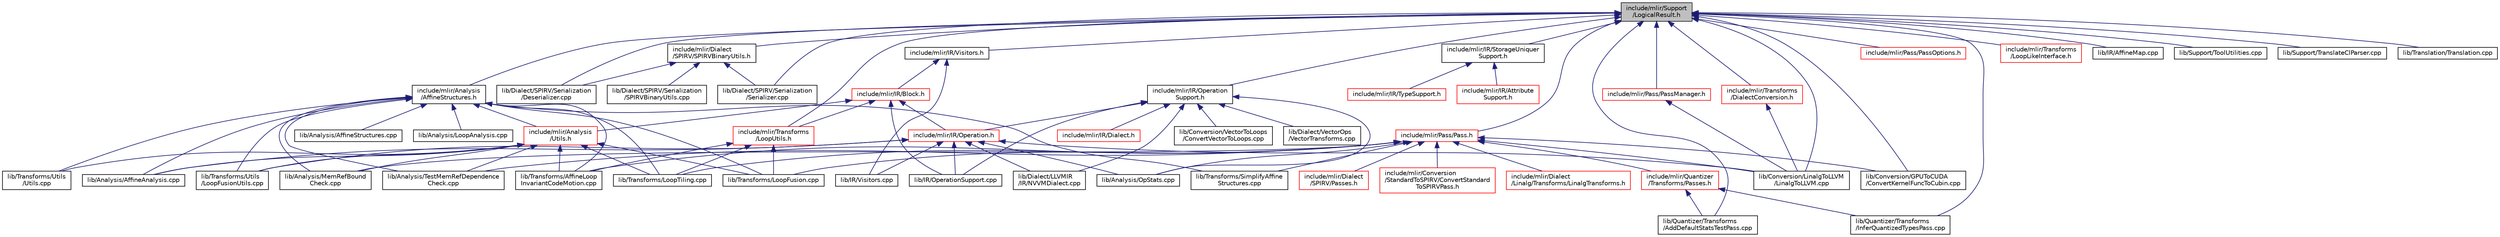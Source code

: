digraph "include/mlir/Support/LogicalResult.h"
{
  bgcolor="transparent";
  edge [fontname="Helvetica",fontsize="10",labelfontname="Helvetica",labelfontsize="10"];
  node [fontname="Helvetica",fontsize="10",shape=record];
  Node4 [label="include/mlir/Support\l/LogicalResult.h",height=0.2,width=0.4,color="black", fillcolor="grey75", style="filled", fontcolor="black"];
  Node4 -> Node5 [dir="back",color="midnightblue",fontsize="10",style="solid",fontname="Helvetica"];
  Node5 [label="include/mlir/Analysis\l/AffineStructures.h",height=0.2,width=0.4,color="black",URL="$AffineStructures_8h.html"];
  Node5 -> Node6 [dir="back",color="midnightblue",fontsize="10",style="solid",fontname="Helvetica"];
  Node6 [label="include/mlir/Analysis\l/Utils.h",height=0.2,width=0.4,color="red",URL="$Analysis_2Utils_8h.html"];
  Node6 -> Node7 [dir="back",color="midnightblue",fontsize="10",style="solid",fontname="Helvetica"];
  Node7 [label="lib/Analysis/AffineAnalysis.cpp",height=0.2,width=0.4,color="black",URL="$AffineAnalysis_8cpp.html"];
  Node6 -> Node8 [dir="back",color="midnightblue",fontsize="10",style="solid",fontname="Helvetica"];
  Node8 [label="lib/Analysis/MemRefBound\lCheck.cpp",height=0.2,width=0.4,color="black",URL="$MemRefBoundCheck_8cpp.html"];
  Node6 -> Node9 [dir="back",color="midnightblue",fontsize="10",style="solid",fontname="Helvetica"];
  Node9 [label="lib/Analysis/TestMemRefDependence\lCheck.cpp",height=0.2,width=0.4,color="black",URL="$TestMemRefDependenceCheck_8cpp.html"];
  Node6 -> Node13 [dir="back",color="midnightblue",fontsize="10",style="solid",fontname="Helvetica"];
  Node13 [label="lib/Transforms/AffineLoop\lInvariantCodeMotion.cpp",height=0.2,width=0.4,color="black",URL="$AffineLoopInvariantCodeMotion_8cpp.html"];
  Node6 -> Node14 [dir="back",color="midnightblue",fontsize="10",style="solid",fontname="Helvetica"];
  Node14 [label="lib/Transforms/LoopFusion.cpp",height=0.2,width=0.4,color="black",URL="$LoopFusion_8cpp.html"];
  Node6 -> Node15 [dir="back",color="midnightblue",fontsize="10",style="solid",fontname="Helvetica"];
  Node15 [label="lib/Transforms/LoopTiling.cpp",height=0.2,width=0.4,color="black",URL="$LoopTiling_8cpp.html"];
  Node6 -> Node18 [dir="back",color="midnightblue",fontsize="10",style="solid",fontname="Helvetica"];
  Node18 [label="lib/Transforms/Utils\l/LoopFusionUtils.cpp",height=0.2,width=0.4,color="black",URL="$LoopFusionUtils_8cpp.html"];
  Node6 -> Node20 [dir="back",color="midnightblue",fontsize="10",style="solid",fontname="Helvetica"];
  Node20 [label="lib/Transforms/Utils\l/Utils.cpp",height=0.2,width=0.4,color="black",URL="$Transforms_2Utils_2Utils_8cpp.html"];
  Node5 -> Node7 [dir="back",color="midnightblue",fontsize="10",style="solid",fontname="Helvetica"];
  Node5 -> Node22 [dir="back",color="midnightblue",fontsize="10",style="solid",fontname="Helvetica"];
  Node22 [label="lib/Analysis/AffineStructures.cpp",height=0.2,width=0.4,color="black",URL="$AffineStructures_8cpp.html"];
  Node5 -> Node23 [dir="back",color="midnightblue",fontsize="10",style="solid",fontname="Helvetica"];
  Node23 [label="lib/Analysis/LoopAnalysis.cpp",height=0.2,width=0.4,color="black",URL="$LoopAnalysis_8cpp.html"];
  Node5 -> Node8 [dir="back",color="midnightblue",fontsize="10",style="solid",fontname="Helvetica"];
  Node5 -> Node9 [dir="back",color="midnightblue",fontsize="10",style="solid",fontname="Helvetica"];
  Node5 -> Node13 [dir="back",color="midnightblue",fontsize="10",style="solid",fontname="Helvetica"];
  Node5 -> Node14 [dir="back",color="midnightblue",fontsize="10",style="solid",fontname="Helvetica"];
  Node5 -> Node15 [dir="back",color="midnightblue",fontsize="10",style="solid",fontname="Helvetica"];
  Node5 -> Node24 [dir="back",color="midnightblue",fontsize="10",style="solid",fontname="Helvetica"];
  Node24 [label="lib/Transforms/SimplifyAffine\lStructures.cpp",height=0.2,width=0.4,color="black",URL="$SimplifyAffineStructures_8cpp.html"];
  Node5 -> Node18 [dir="back",color="midnightblue",fontsize="10",style="solid",fontname="Helvetica"];
  Node5 -> Node20 [dir="back",color="midnightblue",fontsize="10",style="solid",fontname="Helvetica"];
  Node4 -> Node25 [dir="back",color="midnightblue",fontsize="10",style="solid",fontname="Helvetica"];
  Node25 [label="include/mlir/Dialect\l/SPIRV/SPIRVBinaryUtils.h",height=0.2,width=0.4,color="black",URL="$SPIRVBinaryUtils_8h.html"];
  Node25 -> Node26 [dir="back",color="midnightblue",fontsize="10",style="solid",fontname="Helvetica"];
  Node26 [label="lib/Dialect/SPIRV/Serialization\l/Deserializer.cpp",height=0.2,width=0.4,color="black",URL="$Deserializer_8cpp.html"];
  Node25 -> Node27 [dir="back",color="midnightblue",fontsize="10",style="solid",fontname="Helvetica"];
  Node27 [label="lib/Dialect/SPIRV/Serialization\l/Serializer.cpp",height=0.2,width=0.4,color="black",URL="$Serializer_8cpp.html"];
  Node25 -> Node28 [dir="back",color="midnightblue",fontsize="10",style="solid",fontname="Helvetica"];
  Node28 [label="lib/Dialect/SPIRV/Serialization\l/SPIRVBinaryUtils.cpp",height=0.2,width=0.4,color="black",URL="$SPIRVBinaryUtils_8cpp.html"];
  Node4 -> Node29 [dir="back",color="midnightblue",fontsize="10",style="solid",fontname="Helvetica"];
  Node29 [label="include/mlir/IR/Operation\lSupport.h",height=0.2,width=0.4,color="black",URL="$OperationSupport_8h.html"];
  Node29 -> Node30 [dir="back",color="midnightblue",fontsize="10",style="solid",fontname="Helvetica"];
  Node30 [label="include/mlir/IR/Dialect.h",height=0.2,width=0.4,color="red",URL="$IR_2Dialect_8h.html"];
  Node29 -> Node173 [dir="back",color="midnightblue",fontsize="10",style="solid",fontname="Helvetica"];
  Node173 [label="include/mlir/IR/Operation.h",height=0.2,width=0.4,color="red",URL="$Operation_8h.html"];
  Node173 -> Node7 [dir="back",color="midnightblue",fontsize="10",style="solid",fontname="Helvetica"];
  Node173 -> Node184 [dir="back",color="midnightblue",fontsize="10",style="solid",fontname="Helvetica"];
  Node184 [label="lib/Analysis/OpStats.cpp",height=0.2,width=0.4,color="black",URL="$OpStats_8cpp.html"];
  Node173 -> Node48 [dir="back",color="midnightblue",fontsize="10",style="solid",fontname="Helvetica"];
  Node48 [label="lib/Conversion/LinalgToLLVM\l/LinalgToLLVM.cpp",height=0.2,width=0.4,color="black",URL="$LinalgToLLVM_8cpp.html"];
  Node173 -> Node98 [dir="back",color="midnightblue",fontsize="10",style="solid",fontname="Helvetica"];
  Node98 [label="lib/Dialect/LLVMIR\l/IR/NVVMDialect.cpp",height=0.2,width=0.4,color="black",URL="$NVVMDialect_8cpp.html"];
  Node173 -> Node241 [dir="back",color="midnightblue",fontsize="10",style="solid",fontname="Helvetica"];
  Node241 [label="lib/IR/OperationSupport.cpp",height=0.2,width=0.4,color="black",URL="$OperationSupport_8cpp.html"];
  Node173 -> Node244 [dir="back",color="midnightblue",fontsize="10",style="solid",fontname="Helvetica"];
  Node244 [label="lib/IR/Visitors.cpp",height=0.2,width=0.4,color="black",URL="$Visitors_8cpp.html"];
  Node173 -> Node18 [dir="back",color="midnightblue",fontsize="10",style="solid",fontname="Helvetica"];
  Node29 -> Node184 [dir="back",color="midnightblue",fontsize="10",style="solid",fontname="Helvetica"];
  Node29 -> Node39 [dir="back",color="midnightblue",fontsize="10",style="solid",fontname="Helvetica"];
  Node39 [label="lib/Conversion/VectorToLoops\l/ConvertVectorToLoops.cpp",height=0.2,width=0.4,color="black",URL="$ConvertVectorToLoops_8cpp.html"];
  Node29 -> Node98 [dir="back",color="midnightblue",fontsize="10",style="solid",fontname="Helvetica"];
  Node29 -> Node59 [dir="back",color="midnightblue",fontsize="10",style="solid",fontname="Helvetica"];
  Node59 [label="lib/Dialect/VectorOps\l/VectorTransforms.cpp",height=0.2,width=0.4,color="black",URL="$VectorTransforms_8cpp.html"];
  Node29 -> Node241 [dir="back",color="midnightblue",fontsize="10",style="solid",fontname="Helvetica"];
  Node4 -> Node246 [dir="back",color="midnightblue",fontsize="10",style="solid",fontname="Helvetica"];
  Node246 [label="include/mlir/IR/StorageUniquer\lSupport.h",height=0.2,width=0.4,color="black",URL="$StorageUniquerSupport_8h.html"];
  Node246 -> Node247 [dir="back",color="midnightblue",fontsize="10",style="solid",fontname="Helvetica"];
  Node247 [label="include/mlir/IR/Attribute\lSupport.h",height=0.2,width=0.4,color="red",URL="$AttributeSupport_8h.html"];
  Node246 -> Node276 [dir="back",color="midnightblue",fontsize="10",style="solid",fontname="Helvetica"];
  Node276 [label="include/mlir/IR/TypeSupport.h",height=0.2,width=0.4,color="red",URL="$TypeSupport_8h.html"];
  Node4 -> Node284 [dir="back",color="midnightblue",fontsize="10",style="solid",fontname="Helvetica"];
  Node284 [label="include/mlir/IR/Visitors.h",height=0.2,width=0.4,color="black",URL="$Visitors_8h.html"];
  Node284 -> Node260 [dir="back",color="midnightblue",fontsize="10",style="solid",fontname="Helvetica"];
  Node260 [label="include/mlir/IR/Block.h",height=0.2,width=0.4,color="red",URL="$Block_8h.html"];
  Node260 -> Node6 [dir="back",color="midnightblue",fontsize="10",style="solid",fontname="Helvetica"];
  Node260 -> Node173 [dir="back",color="midnightblue",fontsize="10",style="solid",fontname="Helvetica"];
  Node260 -> Node267 [dir="back",color="midnightblue",fontsize="10",style="solid",fontname="Helvetica"];
  Node267 [label="include/mlir/Transforms\l/LoopUtils.h",height=0.2,width=0.4,color="red",URL="$LoopUtils_8h.html"];
  Node267 -> Node13 [dir="back",color="midnightblue",fontsize="10",style="solid",fontname="Helvetica"];
  Node267 -> Node14 [dir="back",color="midnightblue",fontsize="10",style="solid",fontname="Helvetica"];
  Node267 -> Node15 [dir="back",color="midnightblue",fontsize="10",style="solid",fontname="Helvetica"];
  Node260 -> Node241 [dir="back",color="midnightblue",fontsize="10",style="solid",fontname="Helvetica"];
  Node284 -> Node244 [dir="back",color="midnightblue",fontsize="10",style="solid",fontname="Helvetica"];
  Node4 -> Node180 [dir="back",color="midnightblue",fontsize="10",style="solid",fontname="Helvetica"];
  Node180 [label="include/mlir/Pass/Pass.h",height=0.2,width=0.4,color="red",URL="$Pass_8h.html"];
  Node180 -> Node181 [dir="back",color="midnightblue",fontsize="10",style="solid",fontname="Helvetica"];
  Node181 [label="include/mlir/Conversion\l/StandardToSPIRV/ConvertStandard\lToSPIRVPass.h",height=0.2,width=0.4,color="red",URL="$ConvertStandardToSPIRVPass_8h.html"];
  Node180 -> Node84 [dir="back",color="midnightblue",fontsize="10",style="solid",fontname="Helvetica"];
  Node84 [label="include/mlir/Dialect\l/Linalg/Transforms/LinalgTransforms.h",height=0.2,width=0.4,color="red",URL="$LinalgTransforms_8h.html"];
  Node180 -> Node182 [dir="back",color="midnightblue",fontsize="10",style="solid",fontname="Helvetica"];
  Node182 [label="include/mlir/Dialect\l/SPIRV/Passes.h",height=0.2,width=0.4,color="red",URL="$Dialect_2SPIRV_2Passes_8h.html"];
  Node180 -> Node183 [dir="back",color="midnightblue",fontsize="10",style="solid",fontname="Helvetica"];
  Node183 [label="include/mlir/Quantizer\l/Transforms/Passes.h",height=0.2,width=0.4,color="red",URL="$Quantizer_2Transforms_2Passes_8h.html"];
  Node183 -> Node116 [dir="back",color="midnightblue",fontsize="10",style="solid",fontname="Helvetica"];
  Node116 [label="lib/Quantizer/Transforms\l/AddDefaultStatsTestPass.cpp",height=0.2,width=0.4,color="black",URL="$AddDefaultStatsTestPass_8cpp.html"];
  Node183 -> Node117 [dir="back",color="midnightblue",fontsize="10",style="solid",fontname="Helvetica"];
  Node117 [label="lib/Quantizer/Transforms\l/InferQuantizedTypesPass.cpp",height=0.2,width=0.4,color="black",URL="$InferQuantizedTypesPass_8cpp.html"];
  Node180 -> Node8 [dir="back",color="midnightblue",fontsize="10",style="solid",fontname="Helvetica"];
  Node180 -> Node184 [dir="back",color="midnightblue",fontsize="10",style="solid",fontname="Helvetica"];
  Node180 -> Node9 [dir="back",color="midnightblue",fontsize="10",style="solid",fontname="Helvetica"];
  Node180 -> Node72 [dir="back",color="midnightblue",fontsize="10",style="solid",fontname="Helvetica"];
  Node72 [label="lib/Conversion/GPUToCUDA\l/ConvertKernelFuncToCubin.cpp",height=0.2,width=0.4,color="black",URL="$ConvertKernelFuncToCubin_8cpp.html"];
  Node180 -> Node48 [dir="back",color="midnightblue",fontsize="10",style="solid",fontname="Helvetica"];
  Node180 -> Node13 [dir="back",color="midnightblue",fontsize="10",style="solid",fontname="Helvetica"];
  Node180 -> Node14 [dir="back",color="midnightblue",fontsize="10",style="solid",fontname="Helvetica"];
  Node180 -> Node15 [dir="back",color="midnightblue",fontsize="10",style="solid",fontname="Helvetica"];
  Node180 -> Node24 [dir="back",color="midnightblue",fontsize="10",style="solid",fontname="Helvetica"];
  Node4 -> Node285 [dir="back",color="midnightblue",fontsize="10",style="solid",fontname="Helvetica"];
  Node285 [label="include/mlir/Pass/PassManager.h",height=0.2,width=0.4,color="red",URL="$PassManager_8h.html"];
  Node285 -> Node48 [dir="back",color="midnightblue",fontsize="10",style="solid",fontname="Helvetica"];
  Node4 -> Node286 [dir="back",color="midnightblue",fontsize="10",style="solid",fontname="Helvetica"];
  Node286 [label="include/mlir/Pass/PassOptions.h",height=0.2,width=0.4,color="red",URL="$PassOptions_8h.html"];
  Node4 -> Node210 [dir="back",color="midnightblue",fontsize="10",style="solid",fontname="Helvetica"];
  Node210 [label="include/mlir/Transforms\l/DialectConversion.h",height=0.2,width=0.4,color="red",URL="$DialectConversion_8h.html"];
  Node210 -> Node48 [dir="back",color="midnightblue",fontsize="10",style="solid",fontname="Helvetica"];
  Node4 -> Node234 [dir="back",color="midnightblue",fontsize="10",style="solid",fontname="Helvetica"];
  Node234 [label="include/mlir/Transforms\l/LoopLikeInterface.h",height=0.2,width=0.4,color="red",URL="$LoopLikeInterface_8h.html"];
  Node4 -> Node267 [dir="back",color="midnightblue",fontsize="10",style="solid",fontname="Helvetica"];
  Node4 -> Node72 [dir="back",color="midnightblue",fontsize="10",style="solid",fontname="Helvetica"];
  Node4 -> Node48 [dir="back",color="midnightblue",fontsize="10",style="solid",fontname="Helvetica"];
  Node4 -> Node26 [dir="back",color="midnightblue",fontsize="10",style="solid",fontname="Helvetica"];
  Node4 -> Node27 [dir="back",color="midnightblue",fontsize="10",style="solid",fontname="Helvetica"];
  Node4 -> Node274 [dir="back",color="midnightblue",fontsize="10",style="solid",fontname="Helvetica"];
  Node274 [label="lib/IR/AffineMap.cpp",height=0.2,width=0.4,color="black",URL="$AffineMap_8cpp.html"];
  Node4 -> Node116 [dir="back",color="midnightblue",fontsize="10",style="solid",fontname="Helvetica"];
  Node4 -> Node117 [dir="back",color="midnightblue",fontsize="10",style="solid",fontname="Helvetica"];
  Node4 -> Node288 [dir="back",color="midnightblue",fontsize="10",style="solid",fontname="Helvetica"];
  Node288 [label="lib/Support/ToolUtilities.cpp",height=0.2,width=0.4,color="black",URL="$ToolUtilities_8cpp.html"];
  Node4 -> Node231 [dir="back",color="midnightblue",fontsize="10",style="solid",fontname="Helvetica"];
  Node231 [label="lib/Support/TranslateClParser.cpp",height=0.2,width=0.4,color="black",URL="$TranslateClParser_8cpp.html"];
  Node4 -> Node232 [dir="back",color="midnightblue",fontsize="10",style="solid",fontname="Helvetica"];
  Node232 [label="lib/Translation/Translation.cpp",height=0.2,width=0.4,color="black",URL="$Translation_8cpp.html"];
}
